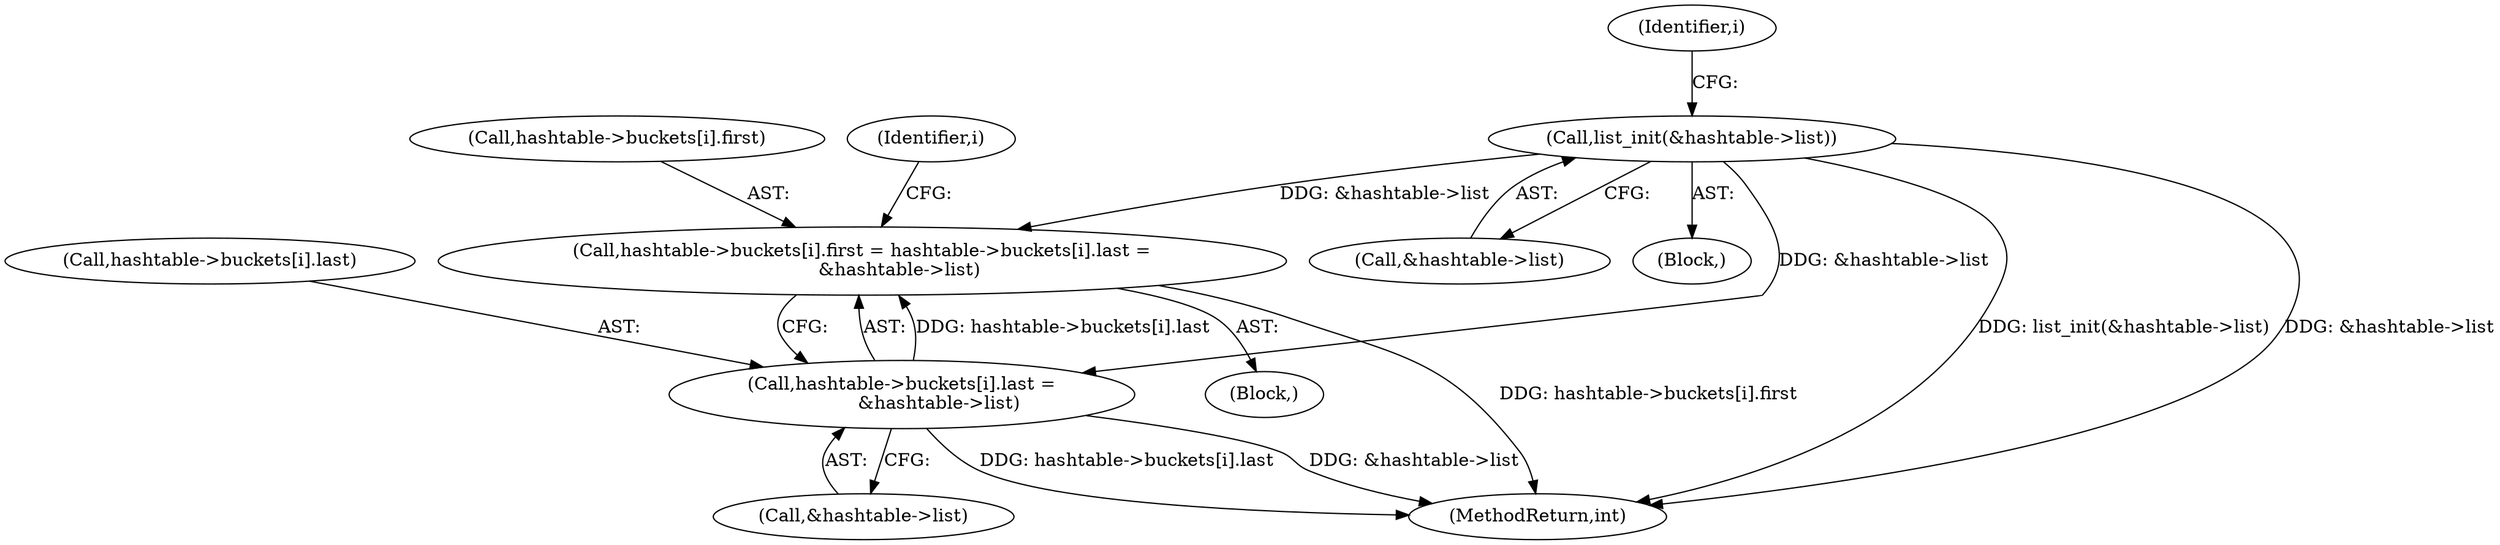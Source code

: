 digraph "0_jansson_8f80c2d83808150724d31793e6ade92749b1faa4_4@pointer" {
"1000134" [label="(Call,list_init(&hashtable->list))"];
"1000152" [label="(Call,hashtable->buckets[i].first = hashtable->buckets[i].last =\n             &hashtable->list)"];
"1000160" [label="(Call,hashtable->buckets[i].last =\n             &hashtable->list)"];
"1000153" [label="(Call,hashtable->buckets[i].first)"];
"1000150" [label="(Identifier,i)"];
"1000135" [label="(Call,&hashtable->list)"];
"1000151" [label="(Block,)"];
"1000168" [label="(Call,&hashtable->list)"];
"1000141" [label="(Identifier,i)"];
"1000174" [label="(MethodReturn,int)"];
"1000160" [label="(Call,hashtable->buckets[i].last =\n             &hashtable->list)"];
"1000152" [label="(Call,hashtable->buckets[i].first = hashtable->buckets[i].last =\n             &hashtable->list)"];
"1000102" [label="(Block,)"];
"1000161" [label="(Call,hashtable->buckets[i].last)"];
"1000134" [label="(Call,list_init(&hashtable->list))"];
"1000134" -> "1000102"  [label="AST: "];
"1000134" -> "1000135"  [label="CFG: "];
"1000135" -> "1000134"  [label="AST: "];
"1000141" -> "1000134"  [label="CFG: "];
"1000134" -> "1000174"  [label="DDG: list_init(&hashtable->list)"];
"1000134" -> "1000174"  [label="DDG: &hashtable->list"];
"1000134" -> "1000152"  [label="DDG: &hashtable->list"];
"1000134" -> "1000160"  [label="DDG: &hashtable->list"];
"1000152" -> "1000151"  [label="AST: "];
"1000152" -> "1000160"  [label="CFG: "];
"1000153" -> "1000152"  [label="AST: "];
"1000160" -> "1000152"  [label="AST: "];
"1000150" -> "1000152"  [label="CFG: "];
"1000152" -> "1000174"  [label="DDG: hashtable->buckets[i].first"];
"1000160" -> "1000152"  [label="DDG: hashtable->buckets[i].last"];
"1000160" -> "1000168"  [label="CFG: "];
"1000161" -> "1000160"  [label="AST: "];
"1000168" -> "1000160"  [label="AST: "];
"1000160" -> "1000174"  [label="DDG: &hashtable->list"];
"1000160" -> "1000174"  [label="DDG: hashtable->buckets[i].last"];
}
